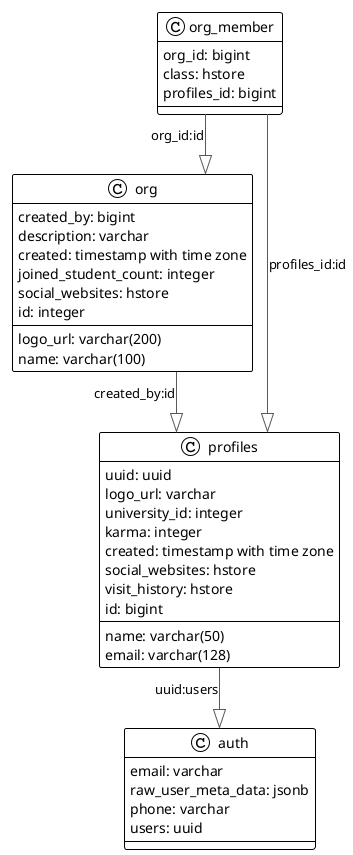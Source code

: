 @startuml

!theme plain
top to bottom direction
skinparam linetype ortho

class auth {
   email: varchar
   raw_user_meta_data: jsonb
   phone: varchar
   users: uuid
}
class org {
   created_by: bigint
   logo_url: varchar(200)
   name: varchar(100)
   description: varchar
   created: timestamp with time zone
   joined_student_count: integer
   social_websites: hstore
   id: integer
}
class org_member {
   org_id: bigint
   class: hstore
   profiles_id: bigint
}
class profiles {
   name: varchar(50)
   uuid: uuid
   logo_url: varchar
   email: varchar(128)
   university_id: integer
   karma: integer
   created: timestamp with time zone
   social_websites: hstore
   visit_history: hstore
   id: bigint
}

org         -[#595959,plain]-^  profiles   : "created_by:id"
org_member  -[#595959,plain]-^  org        : "org_id:id"
org_member  -[#595959,plain]-^  profiles   : "profiles_id:id"
profiles    -[#595959,plain]-^  auth       : "uuid:users"
@enduml
